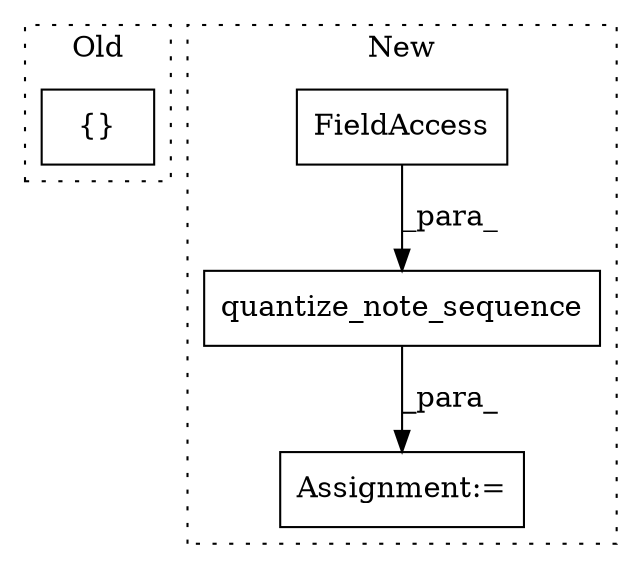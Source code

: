 digraph G {
subgraph cluster0 {
1 [label="{}" a="4" s="9487,9594" l="6,2" shape="box"];
label = "Old";
style="dotted";
}
subgraph cluster1 {
2 [label="quantize_note_sequence" a="32" s="10202,10266" l="23,1" shape="box"];
3 [label="FieldAccess" a="22" s="10225" l="18" shape="box"];
4 [label="Assignment:=" a="7" s="10187" l="1" shape="box"];
label = "New";
style="dotted";
}
2 -> 4 [label="_para_"];
3 -> 2 [label="_para_"];
}